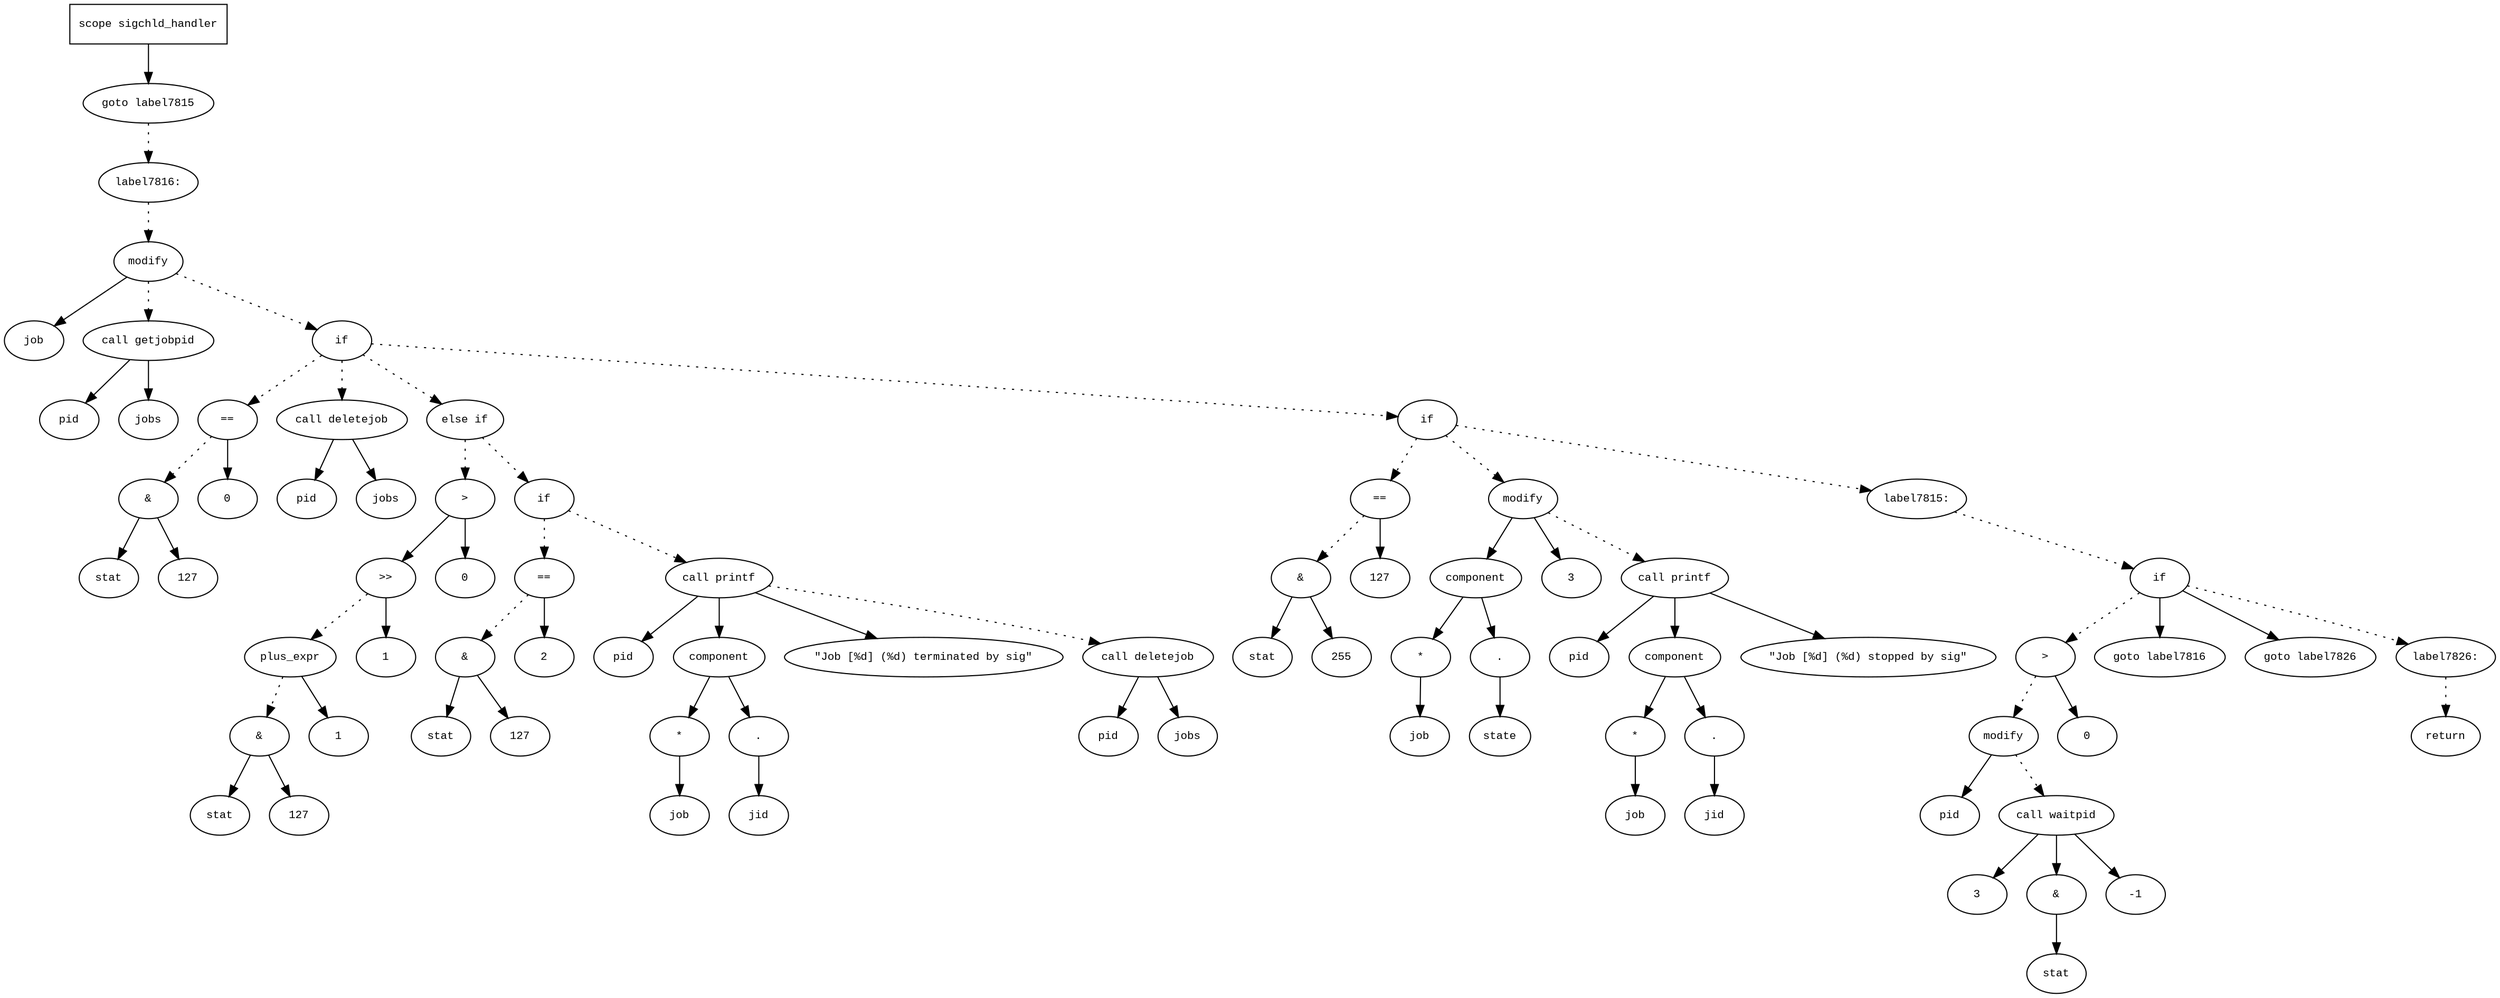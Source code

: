 digraph AST {
  graph [fontname="Times New Roman",fontsize=10];
  node  [fontname="Courier New",fontsize=10];
  edge  [fontname="Times New Roman",fontsize=10];

  node1 [label="scope sigchld_handler",shape=box];
  node2 [label="goto label7815",shape=ellipse];
  node1 -> node2;
  node3 [label="label7816:",shape=ellipse];
  node2 -> node3 [style=dotted];
  node4 [label="modify",shape=ellipse];
  node5 [label="job",shape=ellipse];
  node4 -> node5;
  node6 [label="call getjobpid",shape=ellipse];
  node7 [label="pid",shape=ellipse];
  node6 -> node7;
  node8 [label="jobs",shape=ellipse];
  node6 -> node8;
  node4 -> node6 [style=dotted];
  node3 -> node4 [style=dotted];
  node9 [label="if",shape=ellipse];
  node4 -> node9 [style=dotted];
  node10 [label="==",shape=ellipse];
  node11 [label="&",shape=ellipse];
  node12 [label="stat",shape=ellipse];
  node11 -> node12;
  node13 [label="127",shape=ellipse];
  node11 -> node13;
  node10 -> node11 [style=dotted];
  node14 [label="0",shape=ellipse];
  node10 -> node14;
  node9 -> node10 [style=dotted];
  node15 [label="call deletejob",shape=ellipse];
  node16 [label="pid",shape=ellipse];
  node15 -> node16;
  node17 [label="jobs",shape=ellipse];
  node15 -> node17;
  node9 -> node15 [style=dotted];
  node18 [label="else if",shape=ellipse];
  node9 -> node18 [style=dotted];
  node19 [label=">",shape=ellipse];
  node20 [label=">>",shape=ellipse];
  node21 [label="plus_expr",shape=ellipse];
  node22 [label="&",shape=ellipse];
  node23 [label="stat",shape=ellipse];
  node22 -> node23;
  node24 [label="127",shape=ellipse];
  node22 -> node24;
  node21 -> node22 [style=dotted];
  node25 [label="1",shape=ellipse];
  node21 -> node25;
  node20 -> node21 [style=dotted];
  node26 [label="1",shape=ellipse];
  node20 -> node26;
  node19 -> node20;
  node27 [label="0",shape=ellipse];
  node19 -> node27;
  node18 -> node19 [style=dotted];
  node28 [label="if",shape=ellipse];
  node18 -> node28 [style=dotted];
  node29 [label="==",shape=ellipse];
  node30 [label="&",shape=ellipse];
  node31 [label="stat",shape=ellipse];
  node30 -> node31;
  node32 [label="127",shape=ellipse];
  node30 -> node32;
  node29 -> node30 [style=dotted];
  node33 [label="2",shape=ellipse];
  node29 -> node33;
  node28 -> node29 [style=dotted];
  node34 [label="call printf",shape=ellipse];
  node35 [label="pid",shape=ellipse];
  node34 -> node35;
  node36 [label="component",shape=ellipse];
  node34 -> node36;
  node37 [label="*",shape=ellipse];
  node38 [label="job",shape=ellipse];
  node37 -> node38;
  node36 -> node37;
  node39 [label=".",shape=ellipse];
  node36 -> node39;
  node40 [label="jid",shape=ellipse];
  node39 -> node40;
  node41 [label="\"Job [%d] (%d) terminated by sig\"",shape=ellipse];
  node34 -> node41;
  node28 -> node34 [style=dotted];
  node42 [label="call deletejob",shape=ellipse];
  node43 [label="pid",shape=ellipse];
  node42 -> node43;
  node44 [label="jobs",shape=ellipse];
  node42 -> node44;
  node34 -> node42 [style=dotted];
  node45 [label="if",shape=ellipse];
  node9 -> node45 [style=dotted];
  node46 [label="==",shape=ellipse];
  node47 [label="&",shape=ellipse];
  node48 [label="stat",shape=ellipse];
  node47 -> node48;
  node49 [label="255",shape=ellipse];
  node47 -> node49;
  node46 -> node47 [style=dotted];
  node50 [label="127",shape=ellipse];
  node46 -> node50;
  node45 -> node46 [style=dotted];
  node51 [label="modify",shape=ellipse];
  node52 [label="component",shape=ellipse];
  node51 -> node52;
  node53 [label="*",shape=ellipse];
  node54 [label="job",shape=ellipse];
  node53 -> node54;
  node52 -> node53;
  node55 [label=".",shape=ellipse];
  node52 -> node55;
  node56 [label="state",shape=ellipse];
  node55 -> node56;
  node57 [label="3",shape=ellipse];
  node51 -> node57;
  node45 -> node51 [style=dotted];
  node58 [label="call printf",shape=ellipse];
  node59 [label="pid",shape=ellipse];
  node58 -> node59;
  node60 [label="component",shape=ellipse];
  node58 -> node60;
  node61 [label="*",shape=ellipse];
  node62 [label="job",shape=ellipse];
  node61 -> node62;
  node60 -> node61;
  node63 [label=".",shape=ellipse];
  node60 -> node63;
  node64 [label="jid",shape=ellipse];
  node63 -> node64;
  node65 [label="\"Job [%d] (%d) stopped by sig\"",shape=ellipse];
  node58 -> node65;
  node51 -> node58 [style=dotted];
  node66 [label="label7815:",shape=ellipse];
  node45 -> node66 [style=dotted];
  node67 [label="if",shape=ellipse];
  node66 -> node67 [style=dotted];
  node68 [label=">",shape=ellipse];
  node69 [label="modify",shape=ellipse];
  node70 [label="pid",shape=ellipse];
  node69 -> node70;
  node71 [label="call waitpid",shape=ellipse];
  node72 [label="3",shape=ellipse];
  node71 -> node72;
  node73 [label="&",shape=ellipse];
  node71 -> node73;
  node74 [label="stat",shape=ellipse];
  node73 -> node74;
  node75 [label="-1",shape=ellipse];
  node71 -> node75;
  node69 -> node71 [style=dotted];
  node68 -> node69 [style=dotted];
  node76 [label="0",shape=ellipse];
  node68 -> node76;
  node67 -> node68 [style=dotted];
  node77 [label="goto label7816",shape=ellipse];
  node67 -> node77;
  node78 [label="goto label7826",shape=ellipse];
  node67 -> node78;
  node79 [label="label7826:",shape=ellipse];
  node67 -> node79 [style=dotted];
  node80 [label="return",shape=ellipse];
  node79 -> node80 [style=dotted];
} 